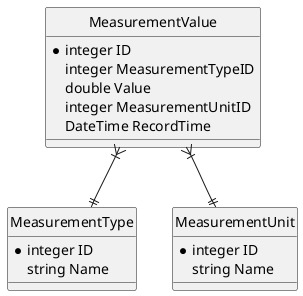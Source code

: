 @startuml DataModel
hide circle

entity MeasurementType
{
    * integer ID
    string Name
}

entity MeasurementUnit
{
    * integer ID
    string Name
}

entity MeasurementValue
{
    * integer ID
    integer MeasurementTypeID
    double Value
    integer MeasurementUnitID
    DateTime RecordTime
}

MeasurementValue }|--|| MeasurementType
MeasurementValue }|--|| MeasurementUnit

@enduml
